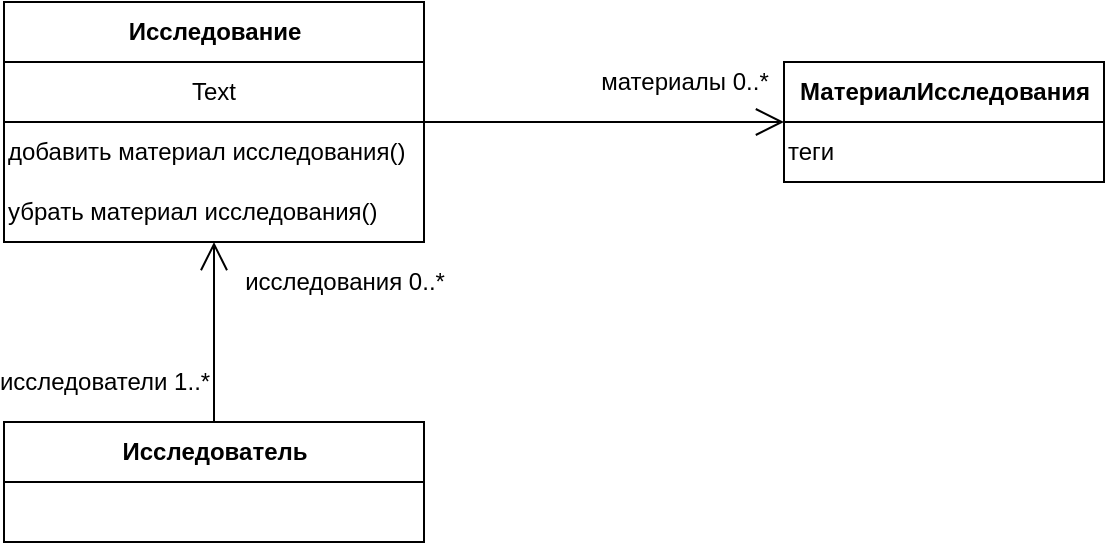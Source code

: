 <mxfile version="15.5.5" type="github">
  <diagram id="EWaqJKp26MO9iZfYcjwB" name="Page-1">
    <mxGraphModel dx="2912" dy="1156" grid="1" gridSize="10" guides="1" tooltips="1" connect="1" arrows="1" fold="1" page="1" pageScale="1" pageWidth="850" pageHeight="1100" math="0" shadow="0">
      <root>
        <mxCell id="0" />
        <mxCell id="1" parent="0" />
        <mxCell id="ahwJquBwF2kLYBhXCvtw-14" value="материалы 0..*" style="edgeStyle=orthogonalEdgeStyle;rounded=0;orthogonalLoop=1;jettySize=auto;html=1;entryX=0;entryY=0.5;entryDx=0;entryDy=0;endArrow=open;endFill=0;endSize=12;fontSize=12;" edge="1" parent="1" source="ahwJquBwF2kLYBhXCvtw-8" target="ahwJquBwF2kLYBhXCvtw-12">
          <mxGeometry x="0.444" y="20" relative="1" as="geometry">
            <Array as="points">
              <mxPoint x="-320" y="230" />
              <mxPoint x="-320" y="230" />
            </Array>
            <mxPoint as="offset" />
          </mxGeometry>
        </mxCell>
        <mxCell id="ahwJquBwF2kLYBhXCvtw-8" value="Исследование" style="swimlane;fontStyle=1;align=center;verticalAlign=middle;childLayout=stackLayout;horizontal=1;startSize=30;horizontalStack=0;resizeParent=1;resizeParentMax=0;resizeLast=0;collapsible=0;marginBottom=0;html=1;" vertex="1" parent="1">
          <mxGeometry x="-630" y="170" width="210" height="120" as="geometry" />
        </mxCell>
        <mxCell id="ahwJquBwF2kLYBhXCvtw-21" value="Text" style="text;html=1;strokeColor=none;fillColor=none;align=center;verticalAlign=middle;whiteSpace=wrap;rounded=0;" vertex="1" parent="ahwJquBwF2kLYBhXCvtw-8">
          <mxGeometry y="30" width="210" height="30" as="geometry" />
        </mxCell>
        <mxCell id="ahwJquBwF2kLYBhXCvtw-22" value="" style="endArrow=none;html=1;rounded=0;endSize=12;exitX=0;exitY=0;exitDx=0;exitDy=0;entryX=1;entryY=0;entryDx=0;entryDy=0;" edge="1" parent="ahwJquBwF2kLYBhXCvtw-8" source="ahwJquBwF2kLYBhXCvtw-20" target="ahwJquBwF2kLYBhXCvtw-20">
          <mxGeometry width="50" height="50" relative="1" as="geometry">
            <mxPoint x="20" y="112.5" as="sourcePoint" />
            <mxPoint x="70" y="62.5" as="targetPoint" />
          </mxGeometry>
        </mxCell>
        <mxCell id="ahwJquBwF2kLYBhXCvtw-20" value="добавить материал исследования()" style="text;html=1;strokeColor=none;fillColor=none;align=left;verticalAlign=middle;whiteSpace=wrap;rounded=0;" vertex="1" parent="ahwJquBwF2kLYBhXCvtw-8">
          <mxGeometry y="60" width="210" height="30" as="geometry" />
        </mxCell>
        <mxCell id="ahwJquBwF2kLYBhXCvtw-25" value="убрать материал исследования()" style="text;html=1;strokeColor=none;fillColor=none;align=left;verticalAlign=middle;whiteSpace=wrap;rounded=0;" vertex="1" parent="ahwJquBwF2kLYBhXCvtw-8">
          <mxGeometry y="90" width="210" height="30" as="geometry" />
        </mxCell>
        <mxCell id="ahwJquBwF2kLYBhXCvtw-12" value="МатериалИсследования" style="swimlane;fontStyle=1;align=center;verticalAlign=middle;childLayout=stackLayout;horizontal=1;startSize=30;horizontalStack=0;resizeParent=1;resizeParentMax=0;resizeLast=0;collapsible=0;marginBottom=0;html=1;" vertex="1" parent="1">
          <mxGeometry x="-240" y="200" width="160" height="60" as="geometry" />
        </mxCell>
        <mxCell id="ahwJquBwF2kLYBhXCvtw-50" value="теги" style="text;html=1;strokeColor=none;fillColor=none;align=left;verticalAlign=middle;whiteSpace=wrap;rounded=0;fontSize=12;" vertex="1" parent="ahwJquBwF2kLYBhXCvtw-12">
          <mxGeometry y="30" width="160" height="30" as="geometry" />
        </mxCell>
        <mxCell id="ahwJquBwF2kLYBhXCvtw-56" value="исследования 0..*" style="edgeStyle=orthogonalEdgeStyle;rounded=0;orthogonalLoop=1;jettySize=auto;html=1;entryX=0.5;entryY=1;entryDx=0;entryDy=0;fontSize=12;endArrow=open;endFill=0;endSize=12;" edge="1" parent="1" source="ahwJquBwF2kLYBhXCvtw-51" target="ahwJquBwF2kLYBhXCvtw-25">
          <mxGeometry x="0.556" y="-65" relative="1" as="geometry">
            <mxPoint as="offset" />
          </mxGeometry>
        </mxCell>
        <mxCell id="ahwJquBwF2kLYBhXCvtw-57" value="исследователи 1..*" style="edgeLabel;html=1;align=center;verticalAlign=middle;resizable=0;points=[];fontSize=12;" vertex="1" connectable="0" parent="ahwJquBwF2kLYBhXCvtw-56">
          <mxGeometry x="-0.244" y="2" relative="1" as="geometry">
            <mxPoint x="-53" y="14" as="offset" />
          </mxGeometry>
        </mxCell>
        <mxCell id="ahwJquBwF2kLYBhXCvtw-51" value="Исследователь" style="swimlane;fontStyle=1;align=center;verticalAlign=middle;childLayout=stackLayout;horizontal=1;startSize=30;horizontalStack=0;resizeParent=1;resizeParentMax=0;resizeLast=0;collapsible=0;marginBottom=0;html=1;" vertex="1" parent="1">
          <mxGeometry x="-630" y="380" width="210" height="60" as="geometry" />
        </mxCell>
        <mxCell id="ahwJquBwF2kLYBhXCvtw-53" value="" style="endArrow=none;html=1;rounded=0;endSize=12;exitX=0;exitY=0;exitDx=0;exitDy=0;entryX=1;entryY=0;entryDx=0;entryDy=0;" edge="1" parent="ahwJquBwF2kLYBhXCvtw-51">
          <mxGeometry width="50" height="50" relative="1" as="geometry">
            <mxPoint y="30" as="sourcePoint" />
            <mxPoint x="210" y="30" as="targetPoint" />
          </mxGeometry>
        </mxCell>
      </root>
    </mxGraphModel>
  </diagram>
</mxfile>
